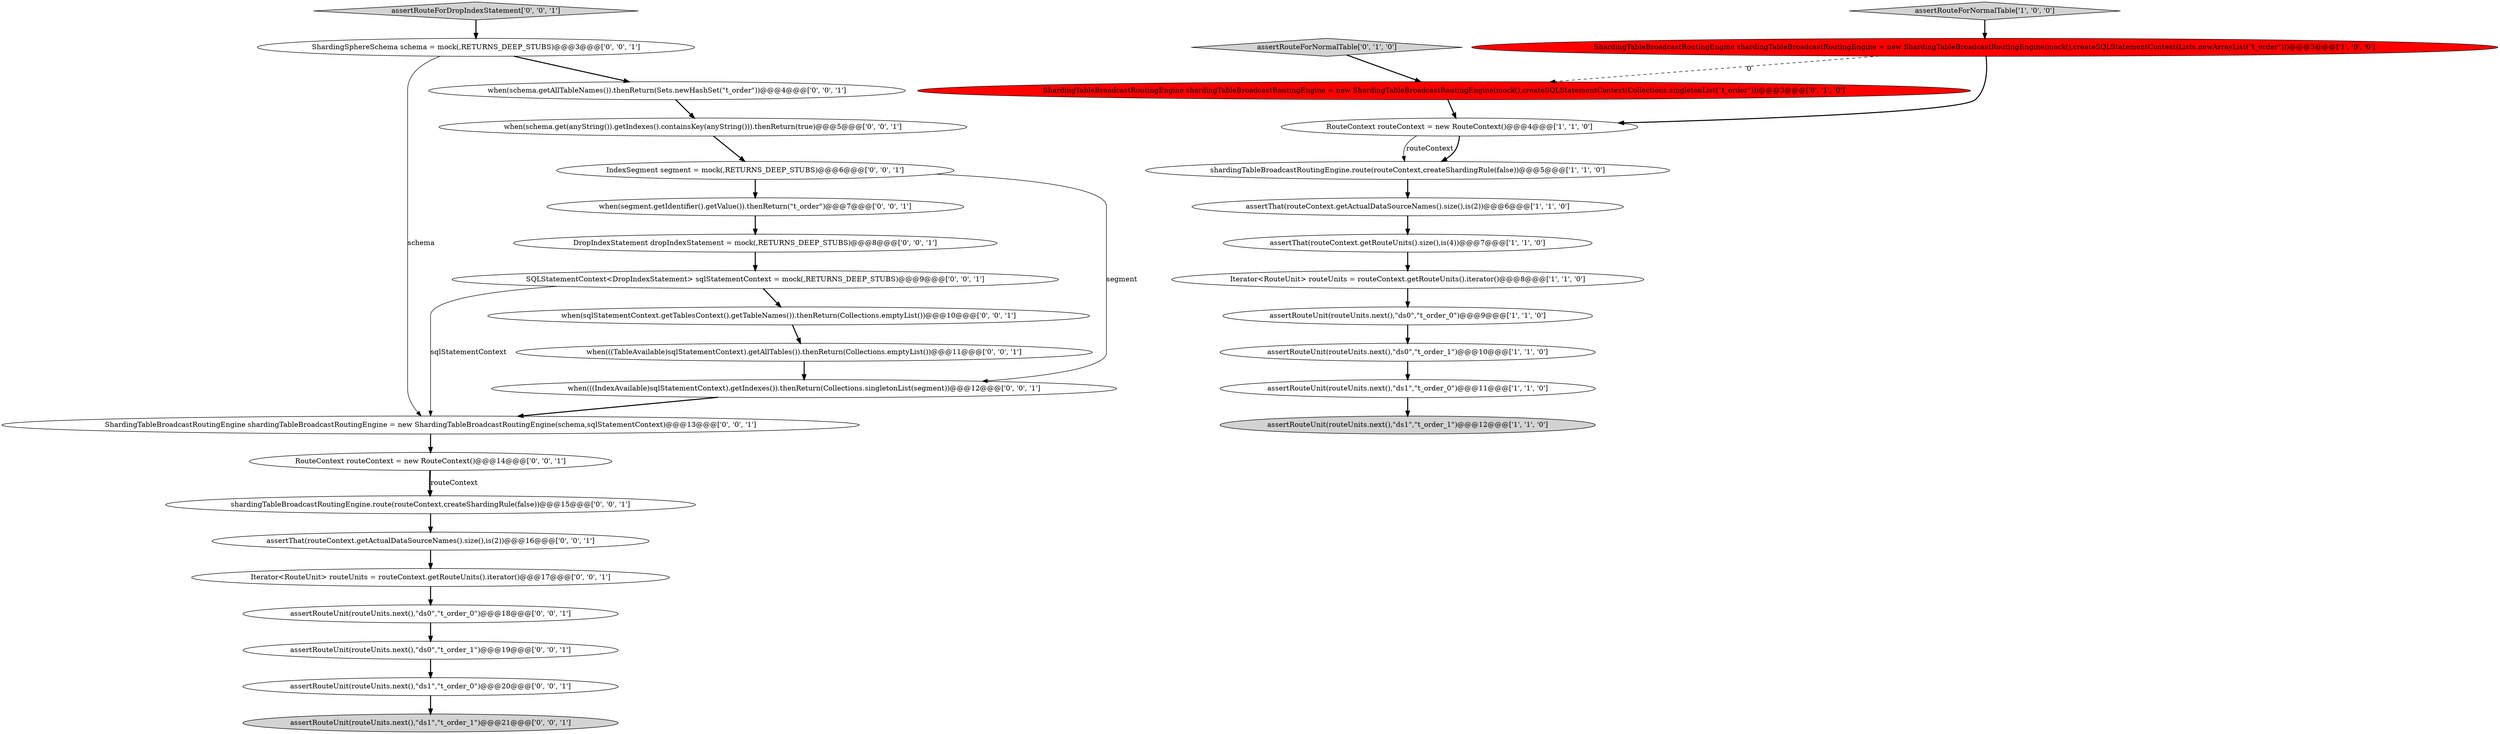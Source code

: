 digraph {
25 [style = filled, label = "when(((IndexAvailable)sqlStatementContext).getIndexes()).thenReturn(Collections.singletonList(segment))@@@12@@@['0', '0', '1']", fillcolor = white, shape = ellipse image = "AAA0AAABBB3BBB"];
28 [style = filled, label = "SQLStatementContext<DropIndexStatement> sqlStatementContext = mock(,RETURNS_DEEP_STUBS)@@@9@@@['0', '0', '1']", fillcolor = white, shape = ellipse image = "AAA0AAABBB3BBB"];
24 [style = filled, label = "when(schema.get(anyString()).getIndexes().containsKey(anyString())).thenReturn(true)@@@5@@@['0', '0', '1']", fillcolor = white, shape = ellipse image = "AAA0AAABBB3BBB"];
20 [style = filled, label = "IndexSegment segment = mock(,RETURNS_DEEP_STUBS)@@@6@@@['0', '0', '1']", fillcolor = white, shape = ellipse image = "AAA0AAABBB3BBB"];
10 [style = filled, label = "assertRouteUnit(routeUnits.next(),\"ds0\",\"t_order_0\")@@@9@@@['1', '1', '0']", fillcolor = white, shape = ellipse image = "AAA0AAABBB1BBB"];
27 [style = filled, label = "when(segment.getIdentifier().getValue()).thenReturn(\"t_order\")@@@7@@@['0', '0', '1']", fillcolor = white, shape = ellipse image = "AAA0AAABBB3BBB"];
16 [style = filled, label = "Iterator<RouteUnit> routeUnits = routeContext.getRouteUnits().iterator()@@@17@@@['0', '0', '1']", fillcolor = white, shape = ellipse image = "AAA0AAABBB3BBB"];
9 [style = filled, label = "Iterator<RouteUnit> routeUnits = routeContext.getRouteUnits().iterator()@@@8@@@['1', '1', '0']", fillcolor = white, shape = ellipse image = "AAA0AAABBB1BBB"];
32 [style = filled, label = "assertRouteUnit(routeUnits.next(),\"ds1\",\"t_order_0\")@@@20@@@['0', '0', '1']", fillcolor = white, shape = ellipse image = "AAA0AAABBB3BBB"];
30 [style = filled, label = "assertRouteUnit(routeUnits.next(),\"ds0\",\"t_order_0\")@@@18@@@['0', '0', '1']", fillcolor = white, shape = ellipse image = "AAA0AAABBB3BBB"];
19 [style = filled, label = "when(((TableAvailable)sqlStatementContext).getAllTables()).thenReturn(Collections.emptyList())@@@11@@@['0', '0', '1']", fillcolor = white, shape = ellipse image = "AAA0AAABBB3BBB"];
11 [style = filled, label = "assertRouteForNormalTable['0', '1', '0']", fillcolor = lightgray, shape = diamond image = "AAA0AAABBB2BBB"];
0 [style = filled, label = "assertRouteUnit(routeUnits.next(),\"ds0\",\"t_order_1\")@@@10@@@['1', '1', '0']", fillcolor = white, shape = ellipse image = "AAA0AAABBB1BBB"];
3 [style = filled, label = "assertRouteUnit(routeUnits.next(),\"ds1\",\"t_order_0\")@@@11@@@['1', '1', '0']", fillcolor = white, shape = ellipse image = "AAA0AAABBB1BBB"];
17 [style = filled, label = "ShardingTableBroadcastRoutingEngine shardingTableBroadcastRoutingEngine = new ShardingTableBroadcastRoutingEngine(schema,sqlStatementContext)@@@13@@@['0', '0', '1']", fillcolor = white, shape = ellipse image = "AAA0AAABBB3BBB"];
23 [style = filled, label = "assertRouteForDropIndexStatement['0', '0', '1']", fillcolor = lightgray, shape = diamond image = "AAA0AAABBB3BBB"];
1 [style = filled, label = "assertRouteUnit(routeUnits.next(),\"ds1\",\"t_order_1\")@@@12@@@['1', '1', '0']", fillcolor = lightgray, shape = ellipse image = "AAA0AAABBB1BBB"];
2 [style = filled, label = "shardingTableBroadcastRoutingEngine.route(routeContext,createShardingRule(false))@@@5@@@['1', '1', '0']", fillcolor = white, shape = ellipse image = "AAA0AAABBB1BBB"];
29 [style = filled, label = "RouteContext routeContext = new RouteContext()@@@14@@@['0', '0', '1']", fillcolor = white, shape = ellipse image = "AAA0AAABBB3BBB"];
13 [style = filled, label = "when(sqlStatementContext.getTablesContext().getTableNames()).thenReturn(Collections.emptyList())@@@10@@@['0', '0', '1']", fillcolor = white, shape = ellipse image = "AAA0AAABBB3BBB"];
14 [style = filled, label = "assertThat(routeContext.getActualDataSourceNames().size(),is(2))@@@16@@@['0', '0', '1']", fillcolor = white, shape = ellipse image = "AAA0AAABBB3BBB"];
7 [style = filled, label = "RouteContext routeContext = new RouteContext()@@@4@@@['1', '1', '0']", fillcolor = white, shape = ellipse image = "AAA0AAABBB1BBB"];
18 [style = filled, label = "assertRouteUnit(routeUnits.next(),\"ds0\",\"t_order_1\")@@@19@@@['0', '0', '1']", fillcolor = white, shape = ellipse image = "AAA0AAABBB3BBB"];
8 [style = filled, label = "ShardingTableBroadcastRoutingEngine shardingTableBroadcastRoutingEngine = new ShardingTableBroadcastRoutingEngine(mock(),createSQLStatementContext(Lists.newArrayList(\"t_order\")))@@@3@@@['1', '0', '0']", fillcolor = red, shape = ellipse image = "AAA1AAABBB1BBB"];
15 [style = filled, label = "shardingTableBroadcastRoutingEngine.route(routeContext,createShardingRule(false))@@@15@@@['0', '0', '1']", fillcolor = white, shape = ellipse image = "AAA0AAABBB3BBB"];
6 [style = filled, label = "assertRouteForNormalTable['1', '0', '0']", fillcolor = lightgray, shape = diamond image = "AAA0AAABBB1BBB"];
12 [style = filled, label = "ShardingTableBroadcastRoutingEngine shardingTableBroadcastRoutingEngine = new ShardingTableBroadcastRoutingEngine(mock(),createSQLStatementContext(Collections.singletonList(\"t_order\")))@@@3@@@['0', '1', '0']", fillcolor = red, shape = ellipse image = "AAA1AAABBB2BBB"];
22 [style = filled, label = "assertRouteUnit(routeUnits.next(),\"ds1\",\"t_order_1\")@@@21@@@['0', '0', '1']", fillcolor = lightgray, shape = ellipse image = "AAA0AAABBB3BBB"];
4 [style = filled, label = "assertThat(routeContext.getActualDataSourceNames().size(),is(2))@@@6@@@['1', '1', '0']", fillcolor = white, shape = ellipse image = "AAA0AAABBB1BBB"];
26 [style = filled, label = "when(schema.getAllTableNames()).thenReturn(Sets.newHashSet(\"t_order\"))@@@4@@@['0', '0', '1']", fillcolor = white, shape = ellipse image = "AAA0AAABBB3BBB"];
31 [style = filled, label = "ShardingSphereSchema schema = mock(,RETURNS_DEEP_STUBS)@@@3@@@['0', '0', '1']", fillcolor = white, shape = ellipse image = "AAA0AAABBB3BBB"];
21 [style = filled, label = "DropIndexStatement dropIndexStatement = mock(,RETURNS_DEEP_STUBS)@@@8@@@['0', '0', '1']", fillcolor = white, shape = ellipse image = "AAA0AAABBB3BBB"];
5 [style = filled, label = "assertThat(routeContext.getRouteUnits().size(),is(4))@@@7@@@['1', '1', '0']", fillcolor = white, shape = ellipse image = "AAA0AAABBB1BBB"];
0->3 [style = bold, label=""];
14->16 [style = bold, label=""];
23->31 [style = bold, label=""];
29->15 [style = bold, label=""];
32->22 [style = bold, label=""];
5->9 [style = bold, label=""];
3->1 [style = bold, label=""];
15->14 [style = bold, label=""];
28->13 [style = bold, label=""];
28->17 [style = solid, label="sqlStatementContext"];
11->12 [style = bold, label=""];
8->12 [style = dashed, label="0"];
7->2 [style = solid, label="routeContext"];
9->10 [style = bold, label=""];
26->24 [style = bold, label=""];
2->4 [style = bold, label=""];
25->17 [style = bold, label=""];
30->18 [style = bold, label=""];
12->7 [style = bold, label=""];
19->25 [style = bold, label=""];
21->28 [style = bold, label=""];
8->7 [style = bold, label=""];
20->27 [style = bold, label=""];
24->20 [style = bold, label=""];
31->26 [style = bold, label=""];
13->19 [style = bold, label=""];
20->25 [style = solid, label="segment"];
29->15 [style = solid, label="routeContext"];
7->2 [style = bold, label=""];
16->30 [style = bold, label=""];
10->0 [style = bold, label=""];
6->8 [style = bold, label=""];
18->32 [style = bold, label=""];
17->29 [style = bold, label=""];
27->21 [style = bold, label=""];
4->5 [style = bold, label=""];
31->17 [style = solid, label="schema"];
}
